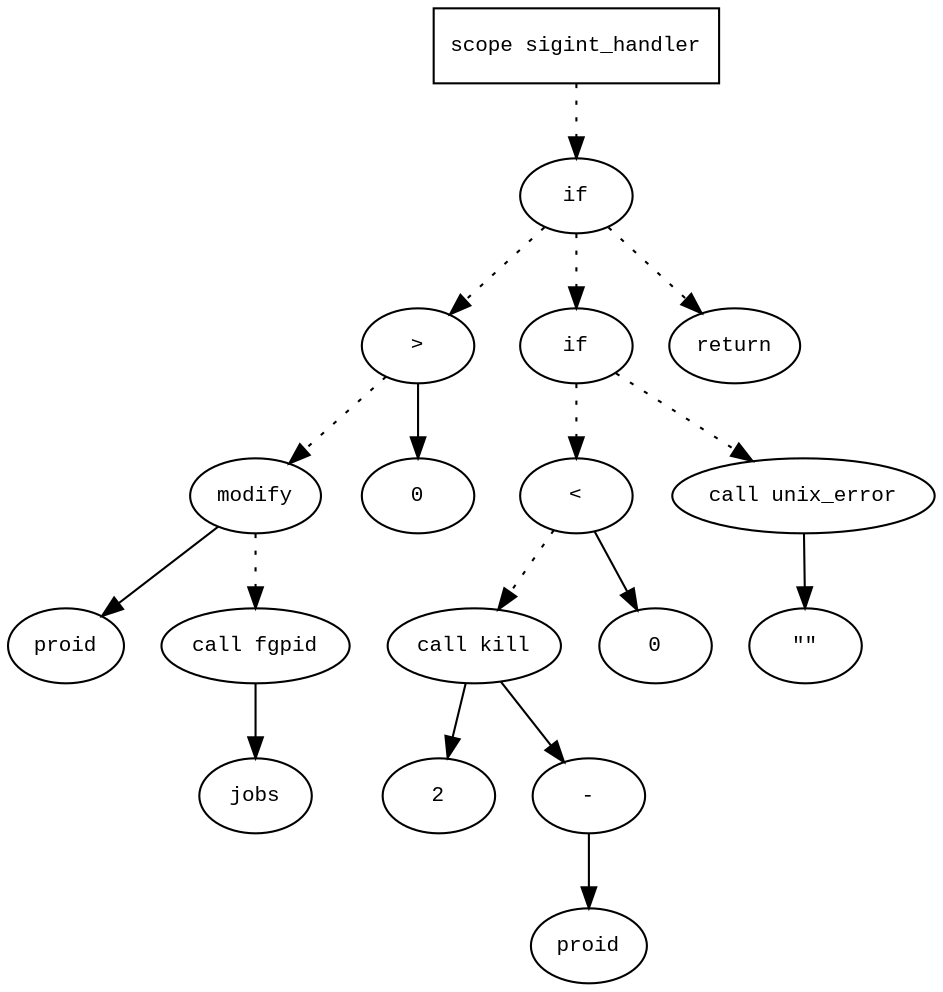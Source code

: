 digraph AST {
  graph [fontname="Times New Roman",fontsize=10];
  node  [fontname="Courier New",fontsize=10];
  edge  [fontname="Times New Roman",fontsize=10];

  node1 [label="scope sigint_handler",shape=box];
  node2 [label="if",shape=ellipse];
  node1 -> node2 [style=dotted];
  node3 [label=">",shape=ellipse];
  node4 [label="modify",shape=ellipse];
  node5 [label="proid",shape=ellipse];
  node4 -> node5;
  node6 [label="call fgpid",shape=ellipse];
  node7 [label="jobs",shape=ellipse];
  node6 -> node7;
  node4 -> node6 [style=dotted];
  node3 -> node4 [style=dotted];
  node8 [label="0",shape=ellipse];
  node3 -> node8;
  node2 -> node3 [style=dotted];
  node9 [label="if",shape=ellipse];
  node2 -> node9 [style=dotted];
  node10 [label="<",shape=ellipse];
  node11 [label="call kill",shape=ellipse];
  node12 [label="2",shape=ellipse];
  node11 -> node12;
  node13 [label="-",shape=ellipse];
  node14 [label="proid",shape=ellipse];
  node13 -> node14;
  node11 -> node13;
  node10 -> node11 [style=dotted];
  node15 [label="0",shape=ellipse];
  node10 -> node15;
  node9 -> node10 [style=dotted];
  node16 [label="call unix_error",shape=ellipse];
  node17 [label="\"\"",shape=ellipse];
  node16 -> node17;
  node9 -> node16 [style=dotted];
  node18 [label="return",shape=ellipse];
  node2 -> node18 [style=dotted];
} 